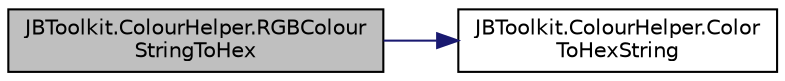 digraph "JBToolkit.ColourHelper.RGBColourStringToHex"
{
 // LATEX_PDF_SIZE
  edge [fontname="Helvetica",fontsize="10",labelfontname="Helvetica",labelfontsize="10"];
  node [fontname="Helvetica",fontsize="10",shape=record];
  rankdir="LR";
  Node1 [label="JBToolkit.ColourHelper.RGBColour\lStringToHex",height=0.2,width=0.4,color="black", fillcolor="grey75", style="filled", fontcolor="black",tooltip="Change RGB color string to hex string"];
  Node1 -> Node2 [color="midnightblue",fontsize="10",style="solid",fontname="Helvetica"];
  Node2 [label="JBToolkit.ColourHelper.Color\lToHexString",height=0.2,width=0.4,color="black", fillcolor="white", style="filled",URL="$d8/d62/class_j_b_toolkit_1_1_colour_helper.html#abcc173ffb00f9b0777d33ad15aa9d50f",tooltip="System.Drawing.Color to hex string"];
}
